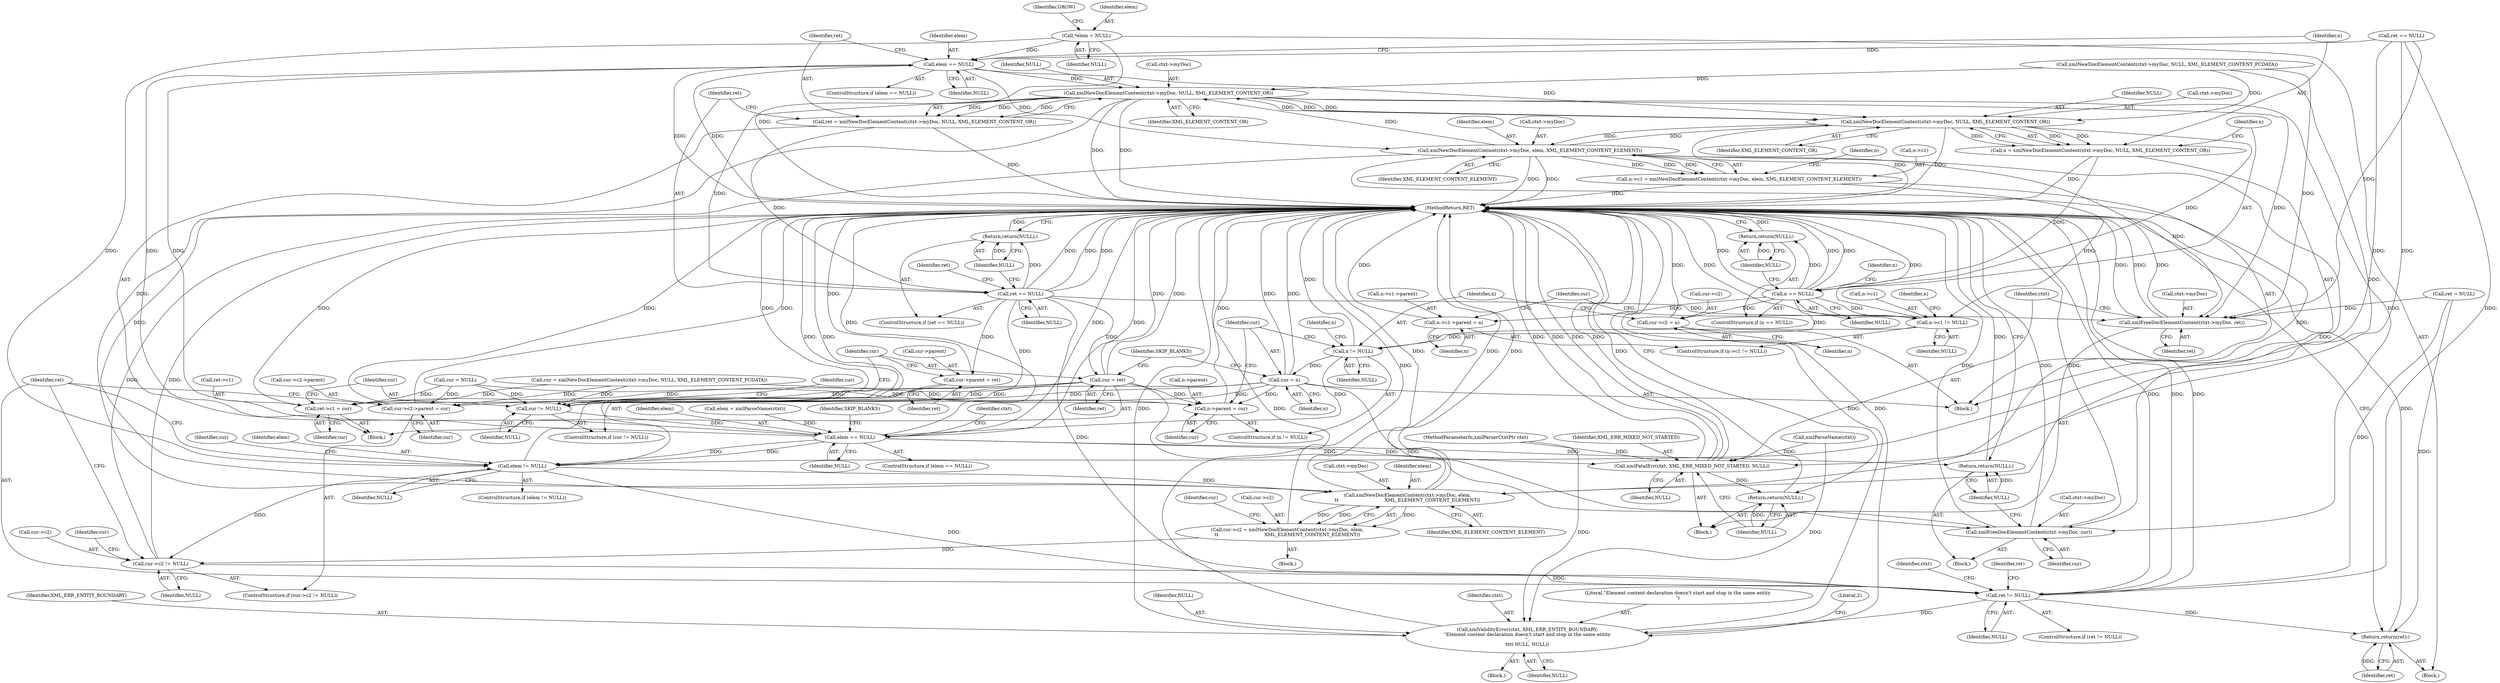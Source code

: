digraph "0_Chrome_d0947db40187f4708c58e64cbd6013faf9eddeed_16@pointer" {
"1000114" [label="(Call,*elem = NULL)"];
"1000223" [label="(Call,elem == NULL)"];
"1000229" [label="(Call,xmlNewDocElementContent(ctxt->myDoc, NULL, XML_ELEMENT_CONTENT_OR))"];
"1000227" [label="(Call,ret = xmlNewDocElementContent(ctxt->myDoc, NULL, XML_ELEMENT_CONTENT_OR))"];
"1000236" [label="(Call,ret == NULL)"];
"1000239" [label="(Return,return(NULL);)"];
"1000247" [label="(Call,cur != NULL)"];
"1000320" [label="(Call,elem == NULL)"];
"1000333" [label="(Return,return(NULL);)"];
"1000348" [label="(Call,elem != NULL)"];
"1000356" [label="(Call,xmlNewDocElementContent(ctxt->myDoc, elem,\n\t\t                               XML_ELEMENT_CONTENT_ELEMENT))"];
"1000352" [label="(Call,cur->c2 = xmlNewDocElementContent(ctxt->myDoc, elem,\n\t\t                               XML_ELEMENT_CONTENT_ELEMENT))"];
"1000363" [label="(Call,cur->c2 != NULL)"];
"1000376" [label="(Call,ret != NULL)"];
"1000397" [label="(Call,xmlValidityError(ctxt, XML_ERR_ENTITY_BOUNDARY,\n\"Element content declaration doesn't start and stop in the same entity\n\",\n\t\t\t\t NULL, NULL))"];
"1000424" [label="(Return,return(ret);)"];
"1000412" [label="(Call,xmlFatalErr(ctxt, XML_ERR_MIXED_NOT_STARTED, NULL))"];
"1000416" [label="(Return,return(NULL);)"];
"1000250" [label="(Call,cur->parent = ret)"];
"1000255" [label="(Call,cur = ret)"];
"1000241" [label="(Call,ret->c1 = cur)"];
"1000306" [label="(Call,n->parent = cur)"];
"1000328" [label="(Call,xmlFreeDocElementContent(ctxt->myDoc, cur))"];
"1000368" [label="(Call,cur->c2->parent = cur)"];
"1000407" [label="(Call,xmlFreeDocElementContent(ctxt->myDoc, ret))"];
"1000262" [label="(Call,xmlNewDocElementContent(ctxt->myDoc, NULL, XML_ELEMENT_CONTENT_OR))"];
"1000260" [label="(Call,n = xmlNewDocElementContent(ctxt->myDoc, NULL, XML_ELEMENT_CONTENT_OR))"];
"1000269" [label="(Call,n == NULL)"];
"1000272" [label="(Return,return(NULL);)"];
"1000285" [label="(Call,n->c1 != NULL)"];
"1000303" [label="(Call,n != NULL)"];
"1000311" [label="(Call,cur = n)"];
"1000290" [label="(Call,n->c1->parent = n)"];
"1000297" [label="(Call,cur->c2 = n)"];
"1000278" [label="(Call,xmlNewDocElementContent(ctxt->myDoc, elem, XML_ELEMENT_CONTENT_ELEMENT))"];
"1000274" [label="(Call,n->c1 = xmlNewDocElementContent(ctxt->myDoc, elem, XML_ELEMENT_CONTENT_ELEMENT))"];
"1000251" [label="(Call,cur->parent)"];
"1000363" [label="(Call,cur->c2 != NULL)"];
"1000230" [label="(Call,ctxt->myDoc)"];
"1000114" [label="(Call,*elem = NULL)"];
"1000105" [label="(Call,ret = NULL)"];
"1000374" [label="(Identifier,cur)"];
"1000354" [label="(Identifier,cur)"];
"1000371" [label="(Identifier,cur)"];
"1000222" [label="(ControlStructure,if (elem == NULL))"];
"1000256" [label="(Identifier,cur)"];
"1000267" [label="(Identifier,XML_ELEMENT_CONTENT_OR)"];
"1000297" [label="(Call,cur->c2 = n)"];
"1000377" [label="(Identifier,ret)"];
"1000303" [label="(Call,n != NULL)"];
"1000274" [label="(Call,n->c1 = xmlNewDocElementContent(ctxt->myDoc, elem, XML_ELEMENT_CONTENT_ELEMENT))"];
"1000296" [label="(Identifier,n)"];
"1000396" [label="(Block,)"];
"1000375" [label="(ControlStructure,if (ret != NULL))"];
"1000252" [label="(Identifier,cur)"];
"1000315" [label="(Call,elem = xmlParseName(ctxt))"];
"1000416" [label="(Return,return(NULL);)"];
"1000348" [label="(Call,elem != NULL)"];
"1000229" [label="(Call,xmlNewDocElementContent(ctxt->myDoc, NULL, XML_ELEMENT_CONTENT_OR))"];
"1000357" [label="(Call,ctxt->myDoc)"];
"1000353" [label="(Call,cur->c2)"];
"1000306" [label="(Call,n->parent = cur)"];
"1000425" [label="(Identifier,ret)"];
"1000399" [label="(Identifier,XML_ERR_ENTITY_BOUNDARY)"];
"1000241" [label="(Call,ret->c1 = cur)"];
"1000266" [label="(Identifier,NULL)"];
"1000349" [label="(Identifier,elem)"];
"1000196" [label="(Call,cur = xmlNewDocElementContent(ctxt->myDoc, NULL, XML_ELEMENT_CONTENT_PCDATA))"];
"1000323" [label="(Block,)"];
"1000234" [label="(Identifier,XML_ELEMENT_CONTENT_OR)"];
"1000312" [label="(Identifier,cur)"];
"1000356" [label="(Call,xmlNewDocElementContent(ctxt->myDoc, elem,\n\t\t                               XML_ELEMENT_CONTENT_ELEMENT))"];
"1000236" [label="(Call,ret == NULL)"];
"1000103" [label="(Block,)"];
"1000263" [label="(Call,ctxt->myDoc)"];
"1000305" [label="(Identifier,NULL)"];
"1000198" [label="(Call,xmlNewDocElementContent(ctxt->myDoc, NULL, XML_ELEMENT_CONTENT_PCDATA))"];
"1000239" [label="(Return,return(NULL);)"];
"1000362" [label="(ControlStructure,if (cur->c2 != NULL))"];
"1000270" [label="(Identifier,n)"];
"1000282" [label="(Identifier,elem)"];
"1000285" [label="(Call,n->c1 != NULL)"];
"1000408" [label="(Call,ctxt->myDoc)"];
"1000335" [label="(Identifier,SKIP_BLANKS)"];
"1000412" [label="(Call,xmlFatalErr(ctxt, XML_ERR_MIXED_NOT_STARTED, NULL))"];
"1000411" [label="(Identifier,ret)"];
"1000311" [label="(Call,cur = n)"];
"1000424" [label="(Return,return(ret);)"];
"1000255" [label="(Call,cur = ret)"];
"1000308" [label="(Identifier,n)"];
"1000325" [label="(Identifier,ctxt)"];
"1000248" [label="(Identifier,cur)"];
"1000329" [label="(Call,ctxt->myDoc)"];
"1000275" [label="(Call,n->c1)"];
"1000260" [label="(Call,n = xmlNewDocElementContent(ctxt->myDoc, NULL, XML_ELEMENT_CONTENT_OR))"];
"1000397" [label="(Call,xmlValidityError(ctxt, XML_ERR_ENTITY_BOUNDARY,\n\"Element content declaration doesn't start and stop in the same entity\n\",\n\t\t\t\t NULL, NULL))"];
"1000417" [label="(Identifier,NULL)"];
"1000226" [label="(Block,)"];
"1000293" [label="(Identifier,n)"];
"1000414" [label="(Identifier,XML_ERR_MIXED_NOT_STARTED)"];
"1000307" [label="(Call,n->parent)"];
"1000278" [label="(Call,xmlNewDocElementContent(ctxt->myDoc, elem, XML_ELEMENT_CONTENT_ELEMENT))"];
"1000367" [label="(Identifier,NULL)"];
"1000269" [label="(Call,n == NULL)"];
"1000240" [label="(Identifier,NULL)"];
"1000304" [label="(Identifier,n)"];
"1000369" [label="(Call,cur->c2->parent)"];
"1000302" [label="(ControlStructure,if (n != NULL))"];
"1000352" [label="(Call,cur->c2 = xmlNewDocElementContent(ctxt->myDoc, elem,\n\t\t                               XML_ELEMENT_CONTENT_ELEMENT))"];
"1000350" [label="(Identifier,NULL)"];
"1000368" [label="(Call,cur->c2->parent = cur)"];
"1000332" [label="(Identifier,cur)"];
"1000333" [label="(Return,return(NULL);)"];
"1000276" [label="(Identifier,n)"];
"1000116" [label="(Identifier,NULL)"];
"1000224" [label="(Identifier,elem)"];
"1000310" [label="(Identifier,cur)"];
"1000347" [label="(ControlStructure,if (elem != NULL))"];
"1000249" [label="(Identifier,NULL)"];
"1000361" [label="(Identifier,XML_ELEMENT_CONTENT_ELEMENT)"];
"1000228" [label="(Identifier,ret)"];
"1000225" [label="(Identifier,NULL)"];
"1000261" [label="(Identifier,n)"];
"1000406" [label="(Block,)"];
"1000298" [label="(Call,cur->c2)"];
"1000233" [label="(Identifier,NULL)"];
"1000351" [label="(Block,)"];
"1000401" [label="(Identifier,NULL)"];
"1000378" [label="(Identifier,NULL)"];
"1000283" [label="(Identifier,XML_ELEMENT_CONTENT_ELEMENT)"];
"1000319" [label="(ControlStructure,if (elem == NULL))"];
"1000271" [label="(Identifier,NULL)"];
"1000235" [label="(ControlStructure,if (ret == NULL))"];
"1000398" [label="(Identifier,ctxt)"];
"1000272" [label="(Return,return(NULL);)"];
"1000268" [label="(ControlStructure,if (n == NULL))"];
"1000238" [label="(Identifier,NULL)"];
"1000245" [label="(Identifier,cur)"];
"1000246" [label="(ControlStructure,if (cur != NULL))"];
"1000262" [label="(Call,xmlNewDocElementContent(ctxt->myDoc, NULL, XML_ELEMENT_CONTENT_OR))"];
"1000415" [label="(Identifier,NULL)"];
"1000387" [label="(Identifier,ctxt)"];
"1000299" [label="(Identifier,cur)"];
"1000381" [label="(Identifier,ret)"];
"1000259" [label="(Block,)"];
"1000257" [label="(Identifier,ret)"];
"1000250" [label="(Call,cur->parent = ret)"];
"1000328" [label="(Call,xmlFreeDocElementContent(ctxt->myDoc, cur))"];
"1000242" [label="(Call,ret->c1)"];
"1000402" [label="(Identifier,NULL)"];
"1000284" [label="(ControlStructure,if (n->c1 != NULL))"];
"1000273" [label="(Identifier,NULL)"];
"1000301" [label="(Identifier,n)"];
"1000279" [label="(Call,ctxt->myDoc)"];
"1000237" [label="(Identifier,ret)"];
"1000290" [label="(Call,n->c1->parent = n)"];
"1000320" [label="(Call,elem == NULL)"];
"1000223" [label="(Call,elem == NULL)"];
"1000227" [label="(Call,ret = xmlNewDocElementContent(ctxt->myDoc, NULL, XML_ELEMENT_CONTENT_OR))"];
"1000413" [label="(Identifier,ctxt)"];
"1000317" [label="(Call,xmlParseName(ctxt))"];
"1000286" [label="(Call,n->c1)"];
"1000205" [label="(Call,ret == NULL)"];
"1000360" [label="(Identifier,elem)"];
"1000364" [label="(Call,cur->c2)"];
"1000291" [label="(Call,n->c1->parent)"];
"1000287" [label="(Identifier,n)"];
"1000376" [label="(Call,ret != NULL)"];
"1000101" [label="(MethodParameterIn,xmlParserCtxtPtr ctxt)"];
"1000117" [label="(Identifier,GROW)"];
"1000243" [label="(Identifier,ret)"];
"1000109" [label="(Call,cur = NULL)"];
"1000400" [label="(Literal,\"Element content declaration doesn't start and stop in the same entity\n\")"];
"1000321" [label="(Identifier,elem)"];
"1000254" [label="(Identifier,ret)"];
"1000365" [label="(Identifier,cur)"];
"1000334" [label="(Identifier,NULL)"];
"1000247" [label="(Call,cur != NULL)"];
"1000314" [label="(Identifier,SKIP_BLANKS)"];
"1000426" [label="(MethodReturn,RET)"];
"1000115" [label="(Identifier,elem)"];
"1000322" [label="(Identifier,NULL)"];
"1000313" [label="(Identifier,n)"];
"1000289" [label="(Identifier,NULL)"];
"1000407" [label="(Call,xmlFreeDocElementContent(ctxt->myDoc, ret))"];
"1000404" [label="(Literal,2)"];
"1000114" -> "1000103"  [label="AST: "];
"1000114" -> "1000116"  [label="CFG: "];
"1000115" -> "1000114"  [label="AST: "];
"1000116" -> "1000114"  [label="AST: "];
"1000117" -> "1000114"  [label="CFG: "];
"1000114" -> "1000426"  [label="DDG: "];
"1000114" -> "1000223"  [label="DDG: "];
"1000114" -> "1000348"  [label="DDG: "];
"1000223" -> "1000222"  [label="AST: "];
"1000223" -> "1000225"  [label="CFG: "];
"1000224" -> "1000223"  [label="AST: "];
"1000225" -> "1000223"  [label="AST: "];
"1000228" -> "1000223"  [label="CFG: "];
"1000261" -> "1000223"  [label="CFG: "];
"1000223" -> "1000426"  [label="DDG: "];
"1000223" -> "1000426"  [label="DDG: "];
"1000320" -> "1000223"  [label="DDG: "];
"1000320" -> "1000223"  [label="DDG: "];
"1000205" -> "1000223"  [label="DDG: "];
"1000223" -> "1000229"  [label="DDG: "];
"1000223" -> "1000262"  [label="DDG: "];
"1000223" -> "1000278"  [label="DDG: "];
"1000229" -> "1000227"  [label="AST: "];
"1000229" -> "1000234"  [label="CFG: "];
"1000230" -> "1000229"  [label="AST: "];
"1000233" -> "1000229"  [label="AST: "];
"1000234" -> "1000229"  [label="AST: "];
"1000227" -> "1000229"  [label="CFG: "];
"1000229" -> "1000426"  [label="DDG: "];
"1000229" -> "1000426"  [label="DDG: "];
"1000229" -> "1000227"  [label="DDG: "];
"1000229" -> "1000227"  [label="DDG: "];
"1000229" -> "1000227"  [label="DDG: "];
"1000198" -> "1000229"  [label="DDG: "];
"1000278" -> "1000229"  [label="DDG: "];
"1000262" -> "1000229"  [label="DDG: "];
"1000229" -> "1000236"  [label="DDG: "];
"1000229" -> "1000262"  [label="DDG: "];
"1000229" -> "1000262"  [label="DDG: "];
"1000229" -> "1000328"  [label="DDG: "];
"1000229" -> "1000356"  [label="DDG: "];
"1000229" -> "1000407"  [label="DDG: "];
"1000227" -> "1000226"  [label="AST: "];
"1000228" -> "1000227"  [label="AST: "];
"1000237" -> "1000227"  [label="CFG: "];
"1000227" -> "1000426"  [label="DDG: "];
"1000227" -> "1000236"  [label="DDG: "];
"1000236" -> "1000235"  [label="AST: "];
"1000236" -> "1000238"  [label="CFG: "];
"1000237" -> "1000236"  [label="AST: "];
"1000238" -> "1000236"  [label="AST: "];
"1000240" -> "1000236"  [label="CFG: "];
"1000243" -> "1000236"  [label="CFG: "];
"1000236" -> "1000426"  [label="DDG: "];
"1000236" -> "1000426"  [label="DDG: "];
"1000236" -> "1000426"  [label="DDG: "];
"1000236" -> "1000239"  [label="DDG: "];
"1000236" -> "1000247"  [label="DDG: "];
"1000236" -> "1000250"  [label="DDG: "];
"1000236" -> "1000255"  [label="DDG: "];
"1000236" -> "1000376"  [label="DDG: "];
"1000236" -> "1000407"  [label="DDG: "];
"1000239" -> "1000235"  [label="AST: "];
"1000239" -> "1000240"  [label="CFG: "];
"1000240" -> "1000239"  [label="AST: "];
"1000426" -> "1000239"  [label="CFG: "];
"1000239" -> "1000426"  [label="DDG: "];
"1000240" -> "1000239"  [label="DDG: "];
"1000247" -> "1000246"  [label="AST: "];
"1000247" -> "1000249"  [label="CFG: "];
"1000248" -> "1000247"  [label="AST: "];
"1000249" -> "1000247"  [label="AST: "];
"1000252" -> "1000247"  [label="CFG: "];
"1000256" -> "1000247"  [label="CFG: "];
"1000247" -> "1000426"  [label="DDG: "];
"1000311" -> "1000247"  [label="DDG: "];
"1000196" -> "1000247"  [label="DDG: "];
"1000109" -> "1000247"  [label="DDG: "];
"1000255" -> "1000247"  [label="DDG: "];
"1000247" -> "1000320"  [label="DDG: "];
"1000320" -> "1000319"  [label="AST: "];
"1000320" -> "1000322"  [label="CFG: "];
"1000321" -> "1000320"  [label="AST: "];
"1000322" -> "1000320"  [label="AST: "];
"1000325" -> "1000320"  [label="CFG: "];
"1000335" -> "1000320"  [label="CFG: "];
"1000320" -> "1000426"  [label="DDG: "];
"1000320" -> "1000426"  [label="DDG: "];
"1000320" -> "1000426"  [label="DDG: "];
"1000315" -> "1000320"  [label="DDG: "];
"1000303" -> "1000320"  [label="DDG: "];
"1000320" -> "1000333"  [label="DDG: "];
"1000320" -> "1000348"  [label="DDG: "];
"1000320" -> "1000348"  [label="DDG: "];
"1000320" -> "1000412"  [label="DDG: "];
"1000333" -> "1000323"  [label="AST: "];
"1000333" -> "1000334"  [label="CFG: "];
"1000334" -> "1000333"  [label="AST: "];
"1000426" -> "1000333"  [label="CFG: "];
"1000333" -> "1000426"  [label="DDG: "];
"1000334" -> "1000333"  [label="DDG: "];
"1000348" -> "1000347"  [label="AST: "];
"1000348" -> "1000350"  [label="CFG: "];
"1000349" -> "1000348"  [label="AST: "];
"1000350" -> "1000348"  [label="AST: "];
"1000354" -> "1000348"  [label="CFG: "];
"1000377" -> "1000348"  [label="CFG: "];
"1000348" -> "1000426"  [label="DDG: "];
"1000348" -> "1000426"  [label="DDG: "];
"1000205" -> "1000348"  [label="DDG: "];
"1000348" -> "1000356"  [label="DDG: "];
"1000348" -> "1000363"  [label="DDG: "];
"1000348" -> "1000376"  [label="DDG: "];
"1000356" -> "1000352"  [label="AST: "];
"1000356" -> "1000361"  [label="CFG: "];
"1000357" -> "1000356"  [label="AST: "];
"1000360" -> "1000356"  [label="AST: "];
"1000361" -> "1000356"  [label="AST: "];
"1000352" -> "1000356"  [label="CFG: "];
"1000356" -> "1000426"  [label="DDG: "];
"1000356" -> "1000426"  [label="DDG: "];
"1000356" -> "1000426"  [label="DDG: "];
"1000356" -> "1000352"  [label="DDG: "];
"1000356" -> "1000352"  [label="DDG: "];
"1000356" -> "1000352"  [label="DDG: "];
"1000198" -> "1000356"  [label="DDG: "];
"1000278" -> "1000356"  [label="DDG: "];
"1000278" -> "1000356"  [label="DDG: "];
"1000352" -> "1000351"  [label="AST: "];
"1000353" -> "1000352"  [label="AST: "];
"1000365" -> "1000352"  [label="CFG: "];
"1000352" -> "1000426"  [label="DDG: "];
"1000352" -> "1000363"  [label="DDG: "];
"1000363" -> "1000362"  [label="AST: "];
"1000363" -> "1000367"  [label="CFG: "];
"1000364" -> "1000363"  [label="AST: "];
"1000367" -> "1000363"  [label="AST: "];
"1000371" -> "1000363"  [label="CFG: "];
"1000377" -> "1000363"  [label="CFG: "];
"1000363" -> "1000426"  [label="DDG: "];
"1000363" -> "1000426"  [label="DDG: "];
"1000363" -> "1000376"  [label="DDG: "];
"1000376" -> "1000375"  [label="AST: "];
"1000376" -> "1000378"  [label="CFG: "];
"1000377" -> "1000376"  [label="AST: "];
"1000378" -> "1000376"  [label="AST: "];
"1000381" -> "1000376"  [label="CFG: "];
"1000387" -> "1000376"  [label="CFG: "];
"1000376" -> "1000426"  [label="DDG: "];
"1000376" -> "1000426"  [label="DDG: "];
"1000376" -> "1000426"  [label="DDG: "];
"1000205" -> "1000376"  [label="DDG: "];
"1000105" -> "1000376"  [label="DDG: "];
"1000376" -> "1000397"  [label="DDG: "];
"1000376" -> "1000424"  [label="DDG: "];
"1000397" -> "1000396"  [label="AST: "];
"1000397" -> "1000402"  [label="CFG: "];
"1000398" -> "1000397"  [label="AST: "];
"1000399" -> "1000397"  [label="AST: "];
"1000400" -> "1000397"  [label="AST: "];
"1000401" -> "1000397"  [label="AST: "];
"1000402" -> "1000397"  [label="AST: "];
"1000404" -> "1000397"  [label="CFG: "];
"1000397" -> "1000426"  [label="DDG: "];
"1000397" -> "1000426"  [label="DDG: "];
"1000397" -> "1000426"  [label="DDG: "];
"1000397" -> "1000426"  [label="DDG: "];
"1000317" -> "1000397"  [label="DDG: "];
"1000101" -> "1000397"  [label="DDG: "];
"1000424" -> "1000103"  [label="AST: "];
"1000424" -> "1000425"  [label="CFG: "];
"1000425" -> "1000424"  [label="AST: "];
"1000426" -> "1000424"  [label="CFG: "];
"1000424" -> "1000426"  [label="DDG: "];
"1000425" -> "1000424"  [label="DDG: "];
"1000105" -> "1000424"  [label="DDG: "];
"1000412" -> "1000406"  [label="AST: "];
"1000412" -> "1000415"  [label="CFG: "];
"1000413" -> "1000412"  [label="AST: "];
"1000414" -> "1000412"  [label="AST: "];
"1000415" -> "1000412"  [label="AST: "];
"1000417" -> "1000412"  [label="CFG: "];
"1000412" -> "1000426"  [label="DDG: "];
"1000412" -> "1000426"  [label="DDG: "];
"1000412" -> "1000426"  [label="DDG: "];
"1000412" -> "1000426"  [label="DDG: "];
"1000317" -> "1000412"  [label="DDG: "];
"1000101" -> "1000412"  [label="DDG: "];
"1000205" -> "1000412"  [label="DDG: "];
"1000412" -> "1000416"  [label="DDG: "];
"1000416" -> "1000406"  [label="AST: "];
"1000416" -> "1000417"  [label="CFG: "];
"1000417" -> "1000416"  [label="AST: "];
"1000426" -> "1000416"  [label="CFG: "];
"1000416" -> "1000426"  [label="DDG: "];
"1000417" -> "1000416"  [label="DDG: "];
"1000250" -> "1000246"  [label="AST: "];
"1000250" -> "1000254"  [label="CFG: "];
"1000251" -> "1000250"  [label="AST: "];
"1000254" -> "1000250"  [label="AST: "];
"1000256" -> "1000250"  [label="CFG: "];
"1000250" -> "1000426"  [label="DDG: "];
"1000255" -> "1000226"  [label="AST: "];
"1000255" -> "1000257"  [label="CFG: "];
"1000256" -> "1000255"  [label="AST: "];
"1000257" -> "1000255"  [label="AST: "];
"1000314" -> "1000255"  [label="CFG: "];
"1000255" -> "1000426"  [label="DDG: "];
"1000255" -> "1000426"  [label="DDG: "];
"1000255" -> "1000241"  [label="DDG: "];
"1000255" -> "1000306"  [label="DDG: "];
"1000255" -> "1000328"  [label="DDG: "];
"1000255" -> "1000368"  [label="DDG: "];
"1000241" -> "1000226"  [label="AST: "];
"1000241" -> "1000245"  [label="CFG: "];
"1000242" -> "1000241"  [label="AST: "];
"1000245" -> "1000241"  [label="AST: "];
"1000248" -> "1000241"  [label="CFG: "];
"1000241" -> "1000426"  [label="DDG: "];
"1000311" -> "1000241"  [label="DDG: "];
"1000196" -> "1000241"  [label="DDG: "];
"1000109" -> "1000241"  [label="DDG: "];
"1000306" -> "1000302"  [label="AST: "];
"1000306" -> "1000310"  [label="CFG: "];
"1000307" -> "1000306"  [label="AST: "];
"1000310" -> "1000306"  [label="AST: "];
"1000312" -> "1000306"  [label="CFG: "];
"1000306" -> "1000426"  [label="DDG: "];
"1000311" -> "1000306"  [label="DDG: "];
"1000196" -> "1000306"  [label="DDG: "];
"1000109" -> "1000306"  [label="DDG: "];
"1000328" -> "1000323"  [label="AST: "];
"1000328" -> "1000332"  [label="CFG: "];
"1000329" -> "1000328"  [label="AST: "];
"1000332" -> "1000328"  [label="AST: "];
"1000334" -> "1000328"  [label="CFG: "];
"1000328" -> "1000426"  [label="DDG: "];
"1000328" -> "1000426"  [label="DDG: "];
"1000328" -> "1000426"  [label="DDG: "];
"1000278" -> "1000328"  [label="DDG: "];
"1000311" -> "1000328"  [label="DDG: "];
"1000368" -> "1000362"  [label="AST: "];
"1000368" -> "1000374"  [label="CFG: "];
"1000369" -> "1000368"  [label="AST: "];
"1000374" -> "1000368"  [label="AST: "];
"1000377" -> "1000368"  [label="CFG: "];
"1000368" -> "1000426"  [label="DDG: "];
"1000368" -> "1000426"  [label="DDG: "];
"1000311" -> "1000368"  [label="DDG: "];
"1000196" -> "1000368"  [label="DDG: "];
"1000109" -> "1000368"  [label="DDG: "];
"1000407" -> "1000406"  [label="AST: "];
"1000407" -> "1000411"  [label="CFG: "];
"1000408" -> "1000407"  [label="AST: "];
"1000411" -> "1000407"  [label="AST: "];
"1000413" -> "1000407"  [label="CFG: "];
"1000407" -> "1000426"  [label="DDG: "];
"1000407" -> "1000426"  [label="DDG: "];
"1000407" -> "1000426"  [label="DDG: "];
"1000198" -> "1000407"  [label="DDG: "];
"1000278" -> "1000407"  [label="DDG: "];
"1000205" -> "1000407"  [label="DDG: "];
"1000105" -> "1000407"  [label="DDG: "];
"1000262" -> "1000260"  [label="AST: "];
"1000262" -> "1000267"  [label="CFG: "];
"1000263" -> "1000262"  [label="AST: "];
"1000266" -> "1000262"  [label="AST: "];
"1000267" -> "1000262"  [label="AST: "];
"1000260" -> "1000262"  [label="CFG: "];
"1000262" -> "1000426"  [label="DDG: "];
"1000262" -> "1000426"  [label="DDG: "];
"1000262" -> "1000260"  [label="DDG: "];
"1000262" -> "1000260"  [label="DDG: "];
"1000262" -> "1000260"  [label="DDG: "];
"1000198" -> "1000262"  [label="DDG: "];
"1000278" -> "1000262"  [label="DDG: "];
"1000262" -> "1000269"  [label="DDG: "];
"1000262" -> "1000278"  [label="DDG: "];
"1000260" -> "1000259"  [label="AST: "];
"1000261" -> "1000260"  [label="AST: "];
"1000270" -> "1000260"  [label="CFG: "];
"1000260" -> "1000426"  [label="DDG: "];
"1000260" -> "1000269"  [label="DDG: "];
"1000269" -> "1000268"  [label="AST: "];
"1000269" -> "1000271"  [label="CFG: "];
"1000270" -> "1000269"  [label="AST: "];
"1000271" -> "1000269"  [label="AST: "];
"1000273" -> "1000269"  [label="CFG: "];
"1000276" -> "1000269"  [label="CFG: "];
"1000269" -> "1000426"  [label="DDG: "];
"1000269" -> "1000426"  [label="DDG: "];
"1000269" -> "1000426"  [label="DDG: "];
"1000269" -> "1000272"  [label="DDG: "];
"1000269" -> "1000285"  [label="DDG: "];
"1000269" -> "1000290"  [label="DDG: "];
"1000269" -> "1000297"  [label="DDG: "];
"1000269" -> "1000303"  [label="DDG: "];
"1000272" -> "1000268"  [label="AST: "];
"1000272" -> "1000273"  [label="CFG: "];
"1000273" -> "1000272"  [label="AST: "];
"1000426" -> "1000272"  [label="CFG: "];
"1000272" -> "1000426"  [label="DDG: "];
"1000273" -> "1000272"  [label="DDG: "];
"1000285" -> "1000284"  [label="AST: "];
"1000285" -> "1000289"  [label="CFG: "];
"1000286" -> "1000285"  [label="AST: "];
"1000289" -> "1000285"  [label="AST: "];
"1000293" -> "1000285"  [label="CFG: "];
"1000299" -> "1000285"  [label="CFG: "];
"1000285" -> "1000426"  [label="DDG: "];
"1000285" -> "1000426"  [label="DDG: "];
"1000274" -> "1000285"  [label="DDG: "];
"1000285" -> "1000303"  [label="DDG: "];
"1000303" -> "1000302"  [label="AST: "];
"1000303" -> "1000305"  [label="CFG: "];
"1000304" -> "1000303"  [label="AST: "];
"1000305" -> "1000303"  [label="AST: "];
"1000308" -> "1000303"  [label="CFG: "];
"1000312" -> "1000303"  [label="CFG: "];
"1000303" -> "1000426"  [label="DDG: "];
"1000303" -> "1000311"  [label="DDG: "];
"1000311" -> "1000259"  [label="AST: "];
"1000311" -> "1000313"  [label="CFG: "];
"1000312" -> "1000311"  [label="AST: "];
"1000313" -> "1000311"  [label="AST: "];
"1000314" -> "1000311"  [label="CFG: "];
"1000311" -> "1000426"  [label="DDG: "];
"1000311" -> "1000426"  [label="DDG: "];
"1000290" -> "1000284"  [label="AST: "];
"1000290" -> "1000296"  [label="CFG: "];
"1000291" -> "1000290"  [label="AST: "];
"1000296" -> "1000290"  [label="AST: "];
"1000299" -> "1000290"  [label="CFG: "];
"1000290" -> "1000426"  [label="DDG: "];
"1000297" -> "1000259"  [label="AST: "];
"1000297" -> "1000301"  [label="CFG: "];
"1000298" -> "1000297"  [label="AST: "];
"1000301" -> "1000297"  [label="AST: "];
"1000304" -> "1000297"  [label="CFG: "];
"1000297" -> "1000426"  [label="DDG: "];
"1000278" -> "1000274"  [label="AST: "];
"1000278" -> "1000283"  [label="CFG: "];
"1000279" -> "1000278"  [label="AST: "];
"1000282" -> "1000278"  [label="AST: "];
"1000283" -> "1000278"  [label="AST: "];
"1000274" -> "1000278"  [label="CFG: "];
"1000278" -> "1000426"  [label="DDG: "];
"1000278" -> "1000426"  [label="DDG: "];
"1000278" -> "1000274"  [label="DDG: "];
"1000278" -> "1000274"  [label="DDG: "];
"1000278" -> "1000274"  [label="DDG: "];
"1000274" -> "1000259"  [label="AST: "];
"1000275" -> "1000274"  [label="AST: "];
"1000287" -> "1000274"  [label="CFG: "];
"1000274" -> "1000426"  [label="DDG: "];
}
